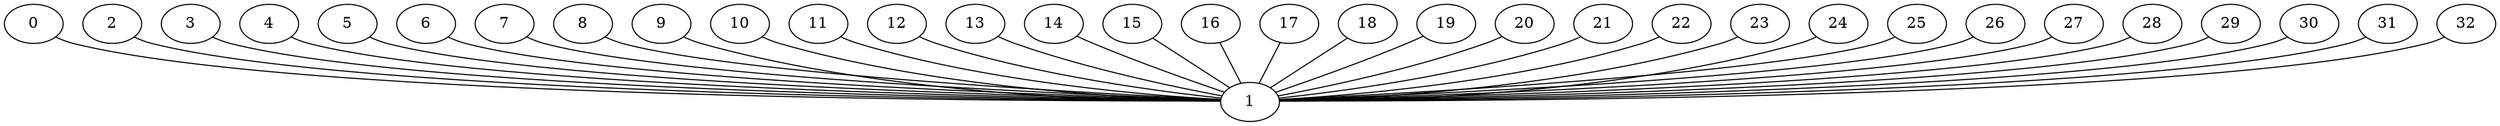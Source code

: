 graph G {
0;
1;
2;
3;
4;
5;
6;
7;
8;
9;
10;
11;
12;
13;
14;
15;
16;
17;
18;
19;
20;
21;
22;
23;
24;
25;
26;
27;
28;
29;
30;
31;
32;
0--1 ;
2--1 ;
3--1 ;
6--1 ;
5--1 ;
4--1 ;
8--1 ;
7--1 ;
11--1 ;
10--1 ;
9--1 ;
14--1 ;
13--1 ;
12--1 ;
15--1 ;
16--1 ;
17--1 ;
19--1 ;
18--1 ;
21--1 ;
20--1 ;
22--1 ;
24--1 ;
23--1 ;
25--1 ;
26--1 ;
27--1 ;
28--1 ;
29--1 ;
31--1 ;
30--1 ;
32--1 ;
}

